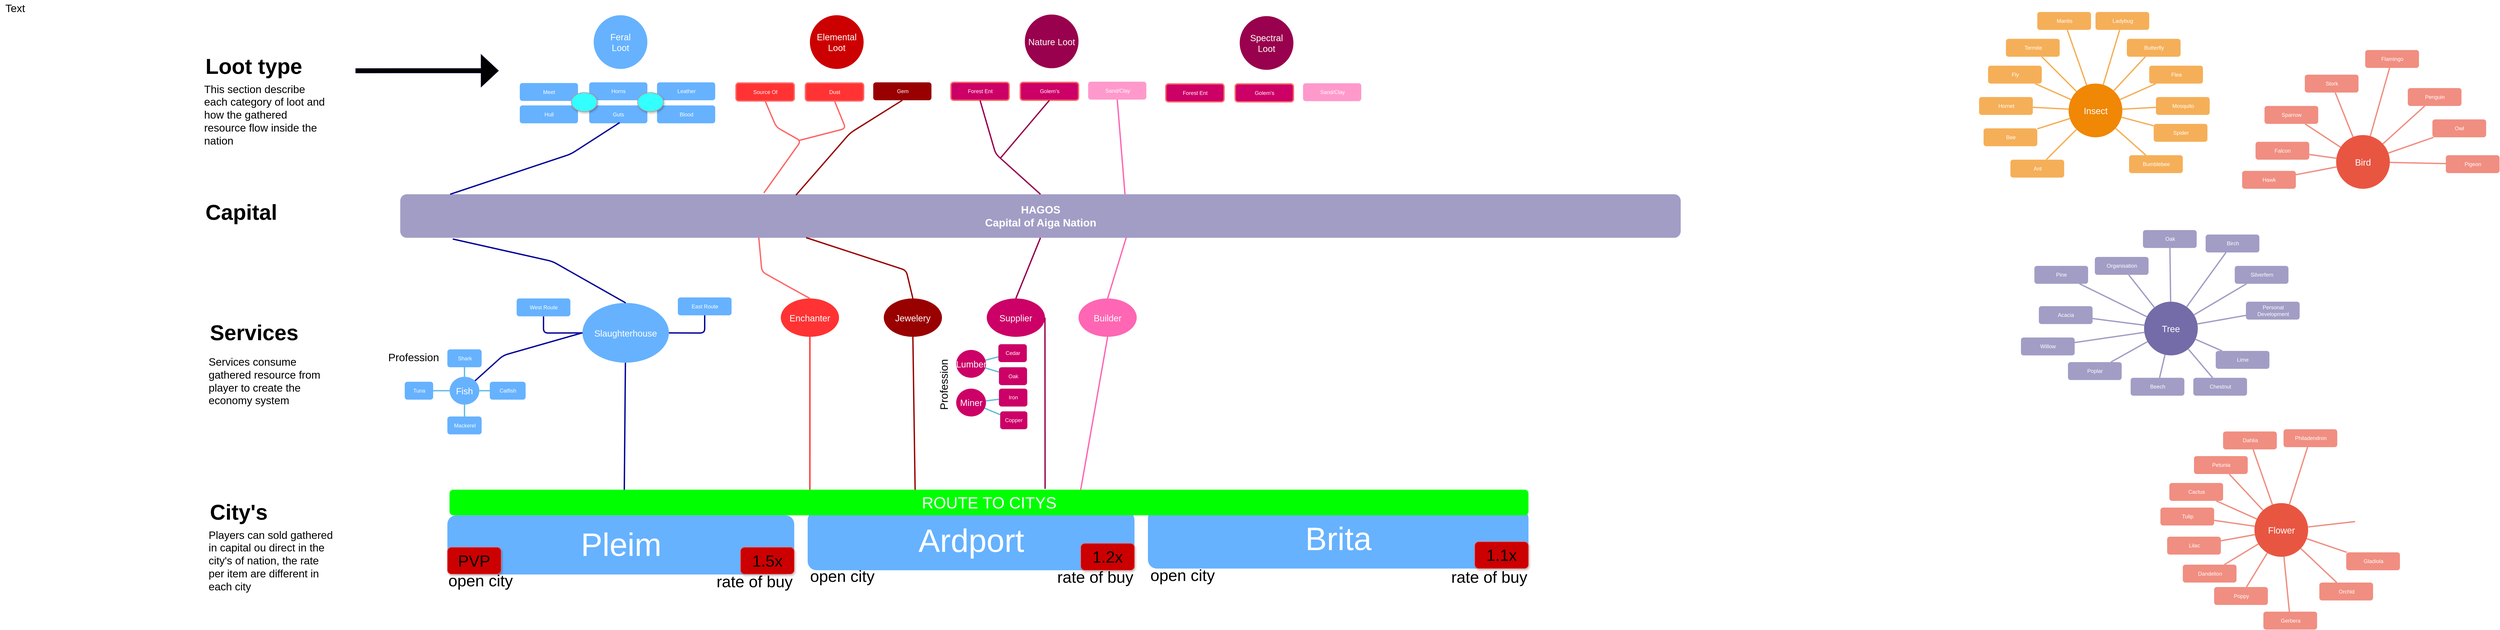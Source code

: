 <mxfile version="18.1.3" type="github">
  <diagram id="6a731a19-8d31-9384-78a2-239565b7b9f0" name="Page-1">
    <mxGraphModel dx="4102" dy="1116" grid="1" gridSize="10" guides="1" tooltips="1" connect="1" arrows="1" fold="1" page="1" pageScale="1" pageWidth="1169" pageHeight="827" background="none" math="0" shadow="0">
      <root>
        <mxCell id="0" />
        <mxCell id="1" parent="0" />
        <mxCell id="1350" value="Feral&lt;br&gt;Loot" style="ellipse;whiteSpace=wrap;html=1;shadow=0;fontFamily=Helvetica;fontSize=20;fontColor=#FFFFFF;align=center;strokeWidth=3;fillColor=#66B2FF;strokeColor=none;" parent="1" vertex="1">
          <mxGeometry x="202" y="70" width="120" height="120" as="geometry" />
        </mxCell>
        <mxCell id="1351" value="Insect" style="ellipse;whiteSpace=wrap;html=1;shadow=0;fontFamily=Helvetica;fontSize=20;fontColor=#FFFFFF;align=center;strokeWidth=3;fillColor=#F08705;strokeColor=none;gradientColor=none;" parent="1" vertex="1">
          <mxGeometry x="3496.5" y="222.75" width="120" height="120" as="geometry" />
        </mxCell>
        <mxCell id="1352" value="Bird" style="ellipse;whiteSpace=wrap;html=1;shadow=0;fontFamily=Helvetica;fontSize=20;fontColor=#FFFFFF;align=center;strokeWidth=3;fillColor=#E85642;strokeColor=none;" parent="1" vertex="1">
          <mxGeometry x="4094" y="337.75" width="120" height="120" as="geometry" />
        </mxCell>
        <mxCell id="1353" value="Fish" style="ellipse;whiteSpace=wrap;html=1;shadow=0;fontFamily=Helvetica;fontSize=20;fontColor=#FFFFFF;align=center;strokeWidth=3;fillColor=#66B2FF;strokeColor=none;" parent="1" vertex="1">
          <mxGeometry x="-119.75" y="877.75" width="66.5" height="62.25" as="geometry" />
        </mxCell>
        <mxCell id="1354" value="Slaughterhouse" style="ellipse;whiteSpace=wrap;html=1;shadow=0;fontFamily=Helvetica;fontSize=20;fontColor=#FFFFFF;align=center;strokeWidth=3;fillColor=#66B2FF;strokeColor=none;" parent="1" vertex="1">
          <mxGeometry x="177" y="712.75" width="193" height="133.5" as="geometry" />
        </mxCell>
        <mxCell id="1356" value="Flower" style="ellipse;whiteSpace=wrap;html=1;shadow=0;fontFamily=Helvetica;fontSize=20;fontColor=#FFFFFF;align=center;strokeWidth=3;fillColor=#E85642;strokeColor=none;" parent="1" vertex="1">
          <mxGeometry x="3911.5" y="1160" width="120" height="120" as="geometry" />
        </mxCell>
        <mxCell id="1357" value="Ant" style="rounded=1;fillColor=#f5af58;strokeColor=none;strokeWidth=3;shadow=0;html=1;fontColor=#FFFFFF;" parent="1" vertex="1">
          <mxGeometry x="3366.5" y="392.75" width="120" height="40" as="geometry" />
        </mxCell>
        <mxCell id="1358" value="Horns" style="rounded=1;fillColor=#66B2FF;strokeColor=none;strokeWidth=3;shadow=0;html=1;fontColor=#FFFFFF;" parent="1" vertex="1">
          <mxGeometry x="192" y="220" width="130" height="40" as="geometry" />
        </mxCell>
        <mxCell id="1367" value="Leather" style="rounded=1;fillColor=#66B2FF;strokeColor=none;strokeWidth=3;shadow=0;html=1;fontColor=#FFFFFF;" parent="1" vertex="1">
          <mxGeometry x="343.5" y="220" width="130" height="40" as="geometry" />
        </mxCell>
        <mxCell id="1374" value="Meet" style="rounded=1;fillColor=#66B2FF;strokeColor=none;strokeWidth=3;shadow=0;html=1;fontColor=#FFFFFF;" parent="1" vertex="1">
          <mxGeometry x="37" y="221.5" width="130" height="40" as="geometry" />
        </mxCell>
        <mxCell id="1375" value="Hull" style="rounded=1;fillColor=#66B2FF;strokeColor=none;strokeWidth=3;shadow=0;html=1;fontColor=#FFFFFF;" parent="1" vertex="1">
          <mxGeometry x="37" y="271.5" width="130" height="40" as="geometry" />
        </mxCell>
        <mxCell id="1376" value="Guts" style="rounded=1;fillColor=#66B2FF;strokeColor=none;strokeWidth=3;shadow=0;html=1;fontColor=#FFFFFF;" parent="1" vertex="1">
          <mxGeometry x="192" y="271.5" width="130" height="40" as="geometry" />
        </mxCell>
        <mxCell id="1388" value="Bee" style="rounded=1;fillColor=#f5af58;strokeColor=none;strokeWidth=3;shadow=0;html=1;fontColor=#FFFFFF;" parent="1" vertex="1">
          <mxGeometry x="3306.5" y="322.75" width="120" height="40" as="geometry" />
        </mxCell>
        <mxCell id="1389" value="Hornet" style="rounded=1;fillColor=#f5af58;strokeColor=none;strokeWidth=3;shadow=0;html=1;fontColor=#FFFFFF;" parent="1" vertex="1">
          <mxGeometry x="3296.5" y="252.75" width="120" height="40" as="geometry" />
        </mxCell>
        <mxCell id="1390" value="Fly" style="rounded=1;fillColor=#f5af58;strokeColor=none;strokeWidth=3;shadow=0;html=1;fontColor=#FFFFFF;" parent="1" vertex="1">
          <mxGeometry x="3316.5" y="182.75" width="120" height="40" as="geometry" />
        </mxCell>
        <mxCell id="1391" value="Termite" style="rounded=1;fillColor=#f5af58;strokeColor=none;strokeWidth=3;shadow=0;html=1;fontColor=#FFFFFF;" parent="1" vertex="1">
          <mxGeometry x="3356.5" y="122.75" width="120" height="40" as="geometry" />
        </mxCell>
        <mxCell id="1392" value="Mantis" style="rounded=1;fillColor=#f5af58;strokeColor=none;strokeWidth=3;shadow=0;html=1;fontColor=#FFFFFF;" parent="1" vertex="1">
          <mxGeometry x="3426.5" y="62.75" width="120" height="40" as="geometry" />
        </mxCell>
        <mxCell id="1393" value="Ladybug" style="rounded=1;fillColor=#f5af58;strokeColor=none;strokeWidth=3;shadow=0;html=1;fontColor=#FFFFFF;" parent="1" vertex="1">
          <mxGeometry x="3556.5" y="62.75" width="120" height="40" as="geometry" />
        </mxCell>
        <mxCell id="1394" value="Butterfly" style="rounded=1;fillColor=#f5af58;strokeColor=none;strokeWidth=3;shadow=0;html=1;fontColor=#FFFFFF;" parent="1" vertex="1">
          <mxGeometry x="3626.5" y="122.75" width="120" height="40" as="geometry" />
        </mxCell>
        <mxCell id="1395" value="Flea" style="rounded=1;fillColor=#f5af58;strokeColor=none;strokeWidth=3;shadow=0;html=1;fontColor=#FFFFFF;" parent="1" vertex="1">
          <mxGeometry x="3676.5" y="182.75" width="120" height="40" as="geometry" />
        </mxCell>
        <mxCell id="1396" value="Mosquito" style="rounded=1;fillColor=#f5af58;strokeColor=none;strokeWidth=3;shadow=0;html=1;fontColor=#FFFFFF;" parent="1" vertex="1">
          <mxGeometry x="3691.5" y="252.75" width="120" height="40" as="geometry" />
        </mxCell>
        <mxCell id="1397" value="Spider" style="rounded=1;fillColor=#f5af58;strokeColor=none;strokeWidth=3;shadow=0;html=1;fontColor=#FFFFFF;" parent="1" vertex="1">
          <mxGeometry x="3686.5" y="312.75" width="120" height="40" as="geometry" />
        </mxCell>
        <mxCell id="1398" value="Bumblebee" style="rounded=1;fillColor=#f5af58;strokeColor=none;strokeWidth=3;shadow=0;html=1;fontColor=#FFFFFF;" parent="1" vertex="1">
          <mxGeometry x="3631.5" y="382.75" width="120" height="40" as="geometry" />
        </mxCell>
        <mxCell id="1399" value="" style="edgeStyle=none;endArrow=none;strokeWidth=3;strokeColor=#F5AF58;html=1;" parent="1" source="1351" target="1357" edge="1">
          <mxGeometry x="2396.5" y="2.75" width="100" height="100" as="geometry">
            <mxPoint x="2396.5" y="102.75" as="sourcePoint" />
            <mxPoint x="2496.5" y="2.75" as="targetPoint" />
          </mxGeometry>
        </mxCell>
        <mxCell id="1400" value="" style="edgeStyle=none;endArrow=none;strokeWidth=3;strokeColor=#F5AF58;html=1;" parent="1" source="1351" target="1388" edge="1">
          <mxGeometry x="2396.5" y="2.75" width="100" height="100" as="geometry">
            <mxPoint x="2396.5" y="102.75" as="sourcePoint" />
            <mxPoint x="2496.5" y="2.75" as="targetPoint" />
          </mxGeometry>
        </mxCell>
        <mxCell id="1401" value="" style="edgeStyle=none;endArrow=none;strokeWidth=3;strokeColor=#F5AF58;html=1;" parent="1" source="1351" target="1389" edge="1">
          <mxGeometry x="2396.5" y="2.75" width="100" height="100" as="geometry">
            <mxPoint x="2396.5" y="102.75" as="sourcePoint" />
            <mxPoint x="2496.5" y="2.75" as="targetPoint" />
          </mxGeometry>
        </mxCell>
        <mxCell id="1402" value="" style="edgeStyle=none;endArrow=none;strokeWidth=3;strokeColor=#F5AF58;html=1;" parent="1" source="1351" target="1390" edge="1">
          <mxGeometry x="2396.5" y="2.75" width="100" height="100" as="geometry">
            <mxPoint x="2396.5" y="102.75" as="sourcePoint" />
            <mxPoint x="2496.5" y="2.75" as="targetPoint" />
          </mxGeometry>
        </mxCell>
        <mxCell id="1403" value="" style="edgeStyle=none;endArrow=none;strokeWidth=3;strokeColor=#F5AF58;html=1;" parent="1" source="1351" target="1391" edge="1">
          <mxGeometry x="2396.5" y="2.75" width="100" height="100" as="geometry">
            <mxPoint x="2396.5" y="102.75" as="sourcePoint" />
            <mxPoint x="2496.5" y="2.75" as="targetPoint" />
          </mxGeometry>
        </mxCell>
        <mxCell id="1404" value="" style="edgeStyle=none;endArrow=none;strokeWidth=3;strokeColor=#F5AF58;html=1;" parent="1" source="1351" target="1392" edge="1">
          <mxGeometry x="2396.5" y="2.75" width="100" height="100" as="geometry">
            <mxPoint x="2396.5" y="102.75" as="sourcePoint" />
            <mxPoint x="2496.5" y="2.75" as="targetPoint" />
          </mxGeometry>
        </mxCell>
        <mxCell id="1405" value="" style="edgeStyle=none;endArrow=none;strokeWidth=3;strokeColor=#F5AF58;html=1;" parent="1" source="1351" target="1393" edge="1">
          <mxGeometry x="2396.5" y="2.75" width="100" height="100" as="geometry">
            <mxPoint x="2396.5" y="102.75" as="sourcePoint" />
            <mxPoint x="2496.5" y="2.75" as="targetPoint" />
          </mxGeometry>
        </mxCell>
        <mxCell id="1406" value="" style="edgeStyle=none;endArrow=none;strokeWidth=3;strokeColor=#F5AF58;html=1;" parent="1" source="1351" target="1394" edge="1">
          <mxGeometry x="2396.5" y="2.75" width="100" height="100" as="geometry">
            <mxPoint x="2396.5" y="102.75" as="sourcePoint" />
            <mxPoint x="2496.5" y="2.75" as="targetPoint" />
          </mxGeometry>
        </mxCell>
        <mxCell id="1407" value="" style="edgeStyle=none;endArrow=none;strokeWidth=3;strokeColor=#F5AF58;html=1;" parent="1" source="1351" target="1395" edge="1">
          <mxGeometry x="2396.5" y="2.75" width="100" height="100" as="geometry">
            <mxPoint x="2396.5" y="102.75" as="sourcePoint" />
            <mxPoint x="2496.5" y="2.75" as="targetPoint" />
          </mxGeometry>
        </mxCell>
        <mxCell id="1408" value="" style="edgeStyle=none;endArrow=none;strokeWidth=3;strokeColor=#F5AF58;html=1;" parent="1" source="1351" target="1396" edge="1">
          <mxGeometry x="2396.5" y="2.75" width="100" height="100" as="geometry">
            <mxPoint x="2396.5" y="102.75" as="sourcePoint" />
            <mxPoint x="2496.5" y="2.75" as="targetPoint" />
          </mxGeometry>
        </mxCell>
        <mxCell id="1409" value="" style="edgeStyle=none;endArrow=none;strokeWidth=3;strokeColor=#F5AF58;html=1;" parent="1" source="1351" target="1397" edge="1">
          <mxGeometry x="2396.5" y="2.75" width="100" height="100" as="geometry">
            <mxPoint x="2396.5" y="102.75" as="sourcePoint" />
            <mxPoint x="2496.5" y="2.75" as="targetPoint" />
          </mxGeometry>
        </mxCell>
        <mxCell id="1410" value="" style="edgeStyle=none;endArrow=none;strokeWidth=3;strokeColor=#F5AF58;html=1;" parent="1" source="1351" target="1398" edge="1">
          <mxGeometry x="2396.5" y="2.75" width="100" height="100" as="geometry">
            <mxPoint x="2396.5" y="102.75" as="sourcePoint" />
            <mxPoint x="2496.5" y="2.75" as="targetPoint" />
          </mxGeometry>
        </mxCell>
        <mxCell id="1412" value="Pigeon" style="rounded=1;fillColor=#f08e81;strokeColor=none;strokeWidth=3;shadow=0;html=1;fontColor=#FFFFFF;" parent="1" vertex="1">
          <mxGeometry x="4339" y="382.75" width="120" height="40" as="geometry" />
        </mxCell>
        <mxCell id="1413" value="Hawk" style="rounded=1;fillColor=#f08e81;strokeColor=none;strokeWidth=3;shadow=0;html=1;fontColor=#FFFFFF;" parent="1" vertex="1">
          <mxGeometry x="3884" y="417.75" width="120" height="40" as="geometry" />
        </mxCell>
        <mxCell id="1414" value="Falcon" style="rounded=1;fillColor=#f08e81;strokeColor=none;strokeWidth=3;shadow=0;html=1;fontColor=#FFFFFF;" parent="1" vertex="1">
          <mxGeometry x="3914" y="352.75" width="120" height="40" as="geometry" />
        </mxCell>
        <mxCell id="1415" value="Sparrow" style="rounded=1;fillColor=#f08e81;strokeColor=none;strokeWidth=3;shadow=0;html=1;fontColor=#FFFFFF;" parent="1" vertex="1">
          <mxGeometry x="3934" y="272.75" width="120" height="40" as="geometry" />
        </mxCell>
        <mxCell id="1416" value="Stork" style="rounded=1;fillColor=#f08e81;strokeColor=none;strokeWidth=3;shadow=0;html=1;fontColor=#FFFFFF;" parent="1" vertex="1">
          <mxGeometry x="4024" y="202.75" width="120" height="40" as="geometry" />
        </mxCell>
        <mxCell id="1417" value="Flamingo" style="rounded=1;fillColor=#f08e81;strokeColor=none;strokeWidth=3;shadow=0;html=1;fontColor=#FFFFFF;" parent="1" vertex="1">
          <mxGeometry x="4159" y="147.75" width="120" height="40" as="geometry" />
        </mxCell>
        <mxCell id="1418" value="Penguin" style="rounded=1;fillColor=#f08e81;strokeColor=none;strokeWidth=3;shadow=0;html=1;fontColor=#FFFFFF;" parent="1" vertex="1">
          <mxGeometry x="4254" y="232.75" width="120" height="40" as="geometry" />
        </mxCell>
        <mxCell id="1419" value="Owl" style="rounded=1;fillColor=#f08e81;strokeColor=none;strokeWidth=3;shadow=0;html=1;fontColor=#FFFFFF;" parent="1" vertex="1">
          <mxGeometry x="4309" y="302.75" width="120" height="40" as="geometry" />
        </mxCell>
        <mxCell id="1424" value="" style="edgeStyle=none;endArrow=none;strokeWidth=3;strokeColor=#F08E81;html=1;" parent="1" source="1352" target="1413" edge="1">
          <mxGeometry x="2424" y="87.75" width="100" height="100" as="geometry">
            <mxPoint x="2424" y="187.75" as="sourcePoint" />
            <mxPoint x="2524" y="87.75" as="targetPoint" />
          </mxGeometry>
        </mxCell>
        <mxCell id="1425" value="" style="edgeStyle=none;endArrow=none;strokeWidth=3;strokeColor=#F08E81;html=1;" parent="1" source="1352" target="1414" edge="1">
          <mxGeometry x="2424" y="87.75" width="100" height="100" as="geometry">
            <mxPoint x="2424" y="187.75" as="sourcePoint" />
            <mxPoint x="2524" y="87.75" as="targetPoint" />
          </mxGeometry>
        </mxCell>
        <mxCell id="1426" value="" style="edgeStyle=none;endArrow=none;strokeWidth=3;strokeColor=#F08E81;html=1;" parent="1" source="1352" target="1415" edge="1">
          <mxGeometry x="2424" y="87.75" width="100" height="100" as="geometry">
            <mxPoint x="2424" y="187.75" as="sourcePoint" />
            <mxPoint x="2524" y="87.75" as="targetPoint" />
          </mxGeometry>
        </mxCell>
        <mxCell id="1427" value="" style="edgeStyle=none;endArrow=none;strokeWidth=3;strokeColor=#F08E81;html=1;" parent="1" source="1352" target="1416" edge="1">
          <mxGeometry x="2424" y="87.75" width="100" height="100" as="geometry">
            <mxPoint x="2424" y="187.75" as="sourcePoint" />
            <mxPoint x="2524" y="87.75" as="targetPoint" />
          </mxGeometry>
        </mxCell>
        <mxCell id="1428" value="" style="edgeStyle=none;endArrow=none;strokeWidth=3;strokeColor=#F08E81;html=1;" parent="1" source="1352" target="1417" edge="1">
          <mxGeometry x="2424" y="87.75" width="100" height="100" as="geometry">
            <mxPoint x="2424" y="187.75" as="sourcePoint" />
            <mxPoint x="2524" y="87.75" as="targetPoint" />
          </mxGeometry>
        </mxCell>
        <mxCell id="1429" value="" style="edgeStyle=none;endArrow=none;strokeWidth=3;strokeColor=#F08E81;html=1;" parent="1" source="1352" target="1418" edge="1">
          <mxGeometry x="2424" y="87.75" width="100" height="100" as="geometry">
            <mxPoint x="2424" y="187.75" as="sourcePoint" />
            <mxPoint x="2524" y="87.75" as="targetPoint" />
          </mxGeometry>
        </mxCell>
        <mxCell id="1430" value="" style="edgeStyle=none;endArrow=none;strokeWidth=3;strokeColor=#F08E81;html=1;" parent="1" source="1352" target="1419" edge="1">
          <mxGeometry x="2424" y="87.75" width="100" height="100" as="geometry">
            <mxPoint x="2424" y="187.75" as="sourcePoint" />
            <mxPoint x="2524" y="87.75" as="targetPoint" />
          </mxGeometry>
        </mxCell>
        <mxCell id="1431" value="" style="edgeStyle=none;endArrow=none;strokeWidth=3;strokeColor=#F08E81;html=1;" parent="1" source="1352" target="1412" edge="1">
          <mxGeometry x="2424" y="87.75" width="100" height="100" as="geometry">
            <mxPoint x="2424" y="187.75" as="sourcePoint" />
            <mxPoint x="2524" y="87.75" as="targetPoint" />
          </mxGeometry>
        </mxCell>
        <mxCell id="1436" value="Mackerel" style="rounded=1;fillColor=#66B2FF;strokeColor=none;strokeWidth=3;shadow=0;html=1;fontColor=#FFFFFF;" parent="1" vertex="1">
          <mxGeometry x="-124.75" y="966.5" width="76.5" height="40" as="geometry" />
        </mxCell>
        <mxCell id="1437" value="Tuna" style="rounded=1;fillColor=#66B2FF;strokeColor=none;strokeWidth=3;shadow=0;html=1;fontColor=#FFFFFF;" parent="1" vertex="1">
          <mxGeometry x="-220" y="888.87" width="63.5" height="40" as="geometry" />
        </mxCell>
        <mxCell id="1438" value="Shark" style="rounded=1;fillColor=#66B2FF;strokeColor=none;strokeWidth=3;shadow=0;html=1;fontColor=#FFFFFF;" parent="1" vertex="1">
          <mxGeometry x="-124.75" y="816.5" width="76.5" height="40" as="geometry" />
        </mxCell>
        <mxCell id="1445" value="Catfish" style="rounded=1;fillColor=#66B2FF;strokeColor=none;strokeWidth=3;shadow=0;html=1;fontColor=#FFFFFF;" parent="1" vertex="1">
          <mxGeometry x="-30" y="888.87" width="80" height="40" as="geometry" />
        </mxCell>
        <mxCell id="1448" value="" style="edgeStyle=none;endArrow=none;strokeWidth=3;strokeColor=#64BBE2;html=1;fillColor=#66B2FF;" parent="1" source="1353" target="1437" edge="1">
          <mxGeometry x="-720.5" y="71.5" width="100" height="100" as="geometry">
            <mxPoint x="-720.5" y="171.5" as="sourcePoint" />
            <mxPoint x="-620.5" y="71.5" as="targetPoint" />
          </mxGeometry>
        </mxCell>
        <mxCell id="1449" value="" style="edgeStyle=none;endArrow=none;strokeWidth=3;strokeColor=#64BBE2;html=1;fillColor=#66B2FF;" parent="1" source="1353" target="1438" edge="1">
          <mxGeometry x="-720.5" y="71.5" width="100" height="100" as="geometry">
            <mxPoint x="-720.5" y="171.5" as="sourcePoint" />
            <mxPoint x="-620.5" y="71.5" as="targetPoint" />
          </mxGeometry>
        </mxCell>
        <mxCell id="1456" value="" style="edgeStyle=none;endArrow=none;strokeWidth=3;strokeColor=#64BBE2;html=1;fillColor=#66B2FF;" parent="1" source="1353" target="1445" edge="1">
          <mxGeometry x="-720.5" y="71.5" width="100" height="100" as="geometry">
            <mxPoint x="-720.5" y="171.5" as="sourcePoint" />
            <mxPoint x="-620.5" y="71.5" as="targetPoint" />
          </mxGeometry>
        </mxCell>
        <mxCell id="1457" value="&lt;font style=&quot;font-size: 24px;&quot;&gt;&lt;b&gt;HAGOS&lt;br&gt;Capital of Aiga Nation&lt;/b&gt;&lt;/font&gt;" style="rounded=1;fillColor=#a29dc5;strokeColor=none;strokeWidth=3;shadow=0;html=1;fontColor=#FFFFFF;" parent="1" vertex="1">
          <mxGeometry x="-230" y="470" width="2860" height="97.25" as="geometry" />
        </mxCell>
        <mxCell id="1458" value="West Route" style="rounded=1;fillColor=#66B2FF;strokeColor=none;strokeWidth=3;shadow=0;html=1;fontColor=#FFFFFF;" parent="1" vertex="1">
          <mxGeometry x="30" y="702.75" width="120" height="40" as="geometry" />
        </mxCell>
        <mxCell id="1462" value="East Route" style="rounded=1;fillColor=#66B2FF;strokeColor=none;strokeWidth=3;shadow=0;html=1;fontColor=#FFFFFF;" parent="1" vertex="1">
          <mxGeometry x="390" y="700.5" width="120" height="40" as="geometry" />
        </mxCell>
        <mxCell id="1465" value="" style="edgeStyle=none;endArrow=none;strokeWidth=3;strokeColor=#000099;html=1;fillColor=#66B2FF;" parent="1" source="1354" target="1458" edge="1">
          <mxGeometry x="251" y="-103.5" width="100" height="100" as="geometry">
            <mxPoint x="251" y="-3.5" as="sourcePoint" />
            <mxPoint x="351" y="-103.5" as="targetPoint" />
            <Array as="points">
              <mxPoint x="90" y="780" />
            </Array>
          </mxGeometry>
        </mxCell>
        <mxCell id="1466" value="" style="edgeStyle=none;endArrow=none;strokeWidth=3;strokeColor=#000099;html=1;fillColor=#66B2FF;" parent="1" source="1354" target="1462" edge="1">
          <mxGeometry x="251" y="-103.5" width="100" height="100" as="geometry">
            <mxPoint x="251" y="-3.5" as="sourcePoint" />
            <mxPoint x="351" y="-103.5" as="targetPoint" />
            <Array as="points">
              <mxPoint x="450" y="780" />
            </Array>
          </mxGeometry>
        </mxCell>
        <mxCell id="1490" value="Philadendron" style="rounded=1;fillColor=#f08e81;strokeColor=none;strokeWidth=3;shadow=0;html=1;fontColor=#FFFFFF;" parent="1" vertex="1">
          <mxGeometry x="3976.5" y="995" width="120" height="40" as="geometry" />
        </mxCell>
        <mxCell id="1491" value="Dahlia" style="rounded=1;fillColor=#f08e81;strokeColor=none;strokeWidth=3;shadow=0;html=1;fontColor=#FFFFFF;" parent="1" vertex="1">
          <mxGeometry x="3841.5" y="1000" width="120" height="40" as="geometry" />
        </mxCell>
        <mxCell id="1492" value="Petunia" style="rounded=1;fillColor=#f08e81;strokeColor=none;strokeWidth=3;shadow=0;html=1;fontColor=#FFFFFF;" parent="1" vertex="1">
          <mxGeometry x="3776.5" y="1055" width="120" height="40" as="geometry" />
        </mxCell>
        <mxCell id="1493" value="Cactus" style="rounded=1;fillColor=#f08e81;strokeColor=none;strokeWidth=3;shadow=0;html=1;fontColor=#FFFFFF;" parent="1" vertex="1">
          <mxGeometry x="3721.5" y="1115" width="120" height="40" as="geometry" />
        </mxCell>
        <mxCell id="1494" value="Tulip" style="rounded=1;fillColor=#f08e81;strokeColor=none;strokeWidth=3;shadow=0;html=1;fontColor=#FFFFFF;" parent="1" vertex="1">
          <mxGeometry x="3701.5" y="1170" width="120" height="40" as="geometry" />
        </mxCell>
        <mxCell id="1495" value="Lilac" style="rounded=1;fillColor=#f08e81;strokeColor=none;strokeWidth=3;shadow=0;html=1;fontColor=#FFFFFF;" parent="1" vertex="1">
          <mxGeometry x="3716.5" y="1235" width="120" height="40" as="geometry" />
        </mxCell>
        <mxCell id="1496" value="Dandelion" style="rounded=1;fillColor=#f08e81;strokeColor=none;strokeWidth=3;shadow=0;html=1;fontColor=#FFFFFF;" parent="1" vertex="1">
          <mxGeometry x="3751.5" y="1297.5" width="120" height="40" as="geometry" />
        </mxCell>
        <mxCell id="1497" value="Poppy" style="rounded=1;fillColor=#f08e81;strokeColor=none;strokeWidth=3;shadow=0;html=1;fontColor=#FFFFFF;" parent="1" vertex="1">
          <mxGeometry x="3821.5" y="1347.5" width="120" height="40" as="geometry" />
        </mxCell>
        <mxCell id="1498" value="Gerbera" style="rounded=1;fillColor=#f08e81;strokeColor=none;strokeWidth=3;shadow=0;html=1;fontColor=#FFFFFF;" parent="1" vertex="1">
          <mxGeometry x="3931.5" y="1402.5" width="120" height="40" as="geometry" />
        </mxCell>
        <mxCell id="1499" value="Orchid" style="rounded=1;fillColor=#f08e81;strokeColor=none;strokeWidth=3;shadow=0;html=1;fontColor=#FFFFFF;" parent="1" vertex="1">
          <mxGeometry x="4056.5" y="1337.5" width="120" height="40" as="geometry" />
        </mxCell>
        <mxCell id="1500" value="Gladiola" style="rounded=1;fillColor=#f08e81;strokeColor=none;strokeWidth=3;shadow=0;html=1;fontColor=#FFFFFF;" parent="1" vertex="1">
          <mxGeometry x="4116.5" y="1270" width="120" height="40" as="geometry" />
        </mxCell>
        <mxCell id="1502" value="" style="edgeStyle=none;endArrow=none;strokeWidth=3;strokeColor=#F08E81;html=1;" parent="1" source="1356" edge="1">
          <mxGeometry x="3541.5" y="40" width="100" height="100" as="geometry">
            <mxPoint x="3541.5" y="140" as="sourcePoint" />
            <mxPoint x="4136.5" y="1201.3" as="targetPoint" />
          </mxGeometry>
        </mxCell>
        <mxCell id="1503" value="" style="edgeStyle=none;endArrow=none;strokeWidth=3;strokeColor=#F08E81;html=1;" parent="1" source="1356" target="1490" edge="1">
          <mxGeometry x="3541.5" y="40" width="100" height="100" as="geometry">
            <mxPoint x="3541.5" y="140" as="sourcePoint" />
            <mxPoint x="3641.5" y="40" as="targetPoint" />
          </mxGeometry>
        </mxCell>
        <mxCell id="1504" value="" style="edgeStyle=none;endArrow=none;strokeWidth=3;strokeColor=#F08E81;html=1;" parent="1" source="1356" target="1491" edge="1">
          <mxGeometry x="3541.5" y="40" width="100" height="100" as="geometry">
            <mxPoint x="3541.5" y="140" as="sourcePoint" />
            <mxPoint x="3641.5" y="40" as="targetPoint" />
          </mxGeometry>
        </mxCell>
        <mxCell id="1505" value="" style="edgeStyle=none;endArrow=none;strokeWidth=3;strokeColor=#F08E81;html=1;" parent="1" source="1356" target="1492" edge="1">
          <mxGeometry x="3541.5" y="40" width="100" height="100" as="geometry">
            <mxPoint x="3541.5" y="140" as="sourcePoint" />
            <mxPoint x="3641.5" y="40" as="targetPoint" />
          </mxGeometry>
        </mxCell>
        <mxCell id="1506" value="" style="edgeStyle=none;endArrow=none;strokeWidth=3;strokeColor=#F08E81;html=1;" parent="1" source="1356" target="1493" edge="1">
          <mxGeometry x="3541.5" y="40" width="100" height="100" as="geometry">
            <mxPoint x="3541.5" y="140" as="sourcePoint" />
            <mxPoint x="3641.5" y="40" as="targetPoint" />
          </mxGeometry>
        </mxCell>
        <mxCell id="1507" value="" style="edgeStyle=none;endArrow=none;strokeWidth=3;strokeColor=#F08E81;html=1;" parent="1" source="1356" target="1494" edge="1">
          <mxGeometry x="3541.5" y="40" width="100" height="100" as="geometry">
            <mxPoint x="3541.5" y="140" as="sourcePoint" />
            <mxPoint x="3641.5" y="40" as="targetPoint" />
          </mxGeometry>
        </mxCell>
        <mxCell id="1508" value="" style="edgeStyle=none;endArrow=none;strokeWidth=3;strokeColor=#F08E81;html=1;" parent="1" source="1356" target="1495" edge="1">
          <mxGeometry x="3541.5" y="40" width="100" height="100" as="geometry">
            <mxPoint x="3541.5" y="140" as="sourcePoint" />
            <mxPoint x="3641.5" y="40" as="targetPoint" />
          </mxGeometry>
        </mxCell>
        <mxCell id="1509" value="" style="edgeStyle=none;endArrow=none;strokeWidth=3;strokeColor=#F08E81;html=1;" parent="1" source="1356" target="1496" edge="1">
          <mxGeometry x="3541.5" y="40" width="100" height="100" as="geometry">
            <mxPoint x="3541.5" y="140" as="sourcePoint" />
            <mxPoint x="3641.5" y="40" as="targetPoint" />
          </mxGeometry>
        </mxCell>
        <mxCell id="1510" value="" style="edgeStyle=none;endArrow=none;strokeWidth=3;strokeColor=#F08E81;html=1;" parent="1" source="1356" target="1497" edge="1">
          <mxGeometry x="3541.5" y="40" width="100" height="100" as="geometry">
            <mxPoint x="3541.5" y="140" as="sourcePoint" />
            <mxPoint x="3641.5" y="40" as="targetPoint" />
          </mxGeometry>
        </mxCell>
        <mxCell id="1511" value="" style="edgeStyle=none;endArrow=none;strokeWidth=3;strokeColor=#F08E81;html=1;" parent="1" source="1356" target="1498" edge="1">
          <mxGeometry x="3541.5" y="40" width="100" height="100" as="geometry">
            <mxPoint x="3541.5" y="140" as="sourcePoint" />
            <mxPoint x="3641.5" y="40" as="targetPoint" />
          </mxGeometry>
        </mxCell>
        <mxCell id="1512" value="" style="edgeStyle=none;endArrow=none;strokeWidth=3;strokeColor=#F08E81;html=1;" parent="1" source="1356" target="1499" edge="1">
          <mxGeometry x="3541.5" y="40" width="100" height="100" as="geometry">
            <mxPoint x="3541.5" y="140" as="sourcePoint" />
            <mxPoint x="3641.5" y="40" as="targetPoint" />
          </mxGeometry>
        </mxCell>
        <mxCell id="1513" value="" style="edgeStyle=none;endArrow=none;strokeWidth=3;strokeColor=#F08E81;html=1;" parent="1" source="1356" target="1500" edge="1">
          <mxGeometry x="3541.5" y="40" width="100" height="100" as="geometry">
            <mxPoint x="3541.5" y="140" as="sourcePoint" />
            <mxPoint x="3641.5" y="40" as="targetPoint" />
          </mxGeometry>
        </mxCell>
        <mxCell id="1514" style="edgeStyle=orthogonalEdgeStyle;rounded=0;html=1;exitX=0.75;exitY=0;entryX=0.75;entryY=0;startArrow=none;startFill=0;endArrow=block;endFill=1;jettySize=auto;orthogonalLoop=1;strokeColor=#12aab5;strokeWidth=6;fontSize=20;fontColor=#2F5B7C;" parent="1" source="1414" target="1414" edge="1">
          <mxGeometry relative="1" as="geometry" />
        </mxCell>
        <mxCell id="1516" value="Tree" style="ellipse;whiteSpace=wrap;html=1;shadow=0;fontFamily=Helvetica;fontSize=20;fontColor=#FFFFFF;align=center;strokeWidth=3;fillColor=#736ca8;strokeColor=none;" parent="1" vertex="1">
          <mxGeometry x="3665" y="710" width="120" height="120" as="geometry" />
        </mxCell>
        <mxCell id="1517" value="Organisation" style="rounded=1;fillColor=#a29dc5;strokeColor=none;strokeWidth=3;shadow=0;html=1;fontColor=#FFFFFF;" parent="1" vertex="1">
          <mxGeometry x="3555" y="610" width="120" height="40" as="geometry" />
        </mxCell>
        <mxCell id="1518" value="Oak" style="rounded=1;fillColor=#a29dc5;strokeColor=none;strokeWidth=3;shadow=0;html=1;fontColor=#FFFFFF;" parent="1" vertex="1">
          <mxGeometry x="3662.5" y="550" width="120" height="40" as="geometry" />
        </mxCell>
        <mxCell id="1519" value="Birch" style="rounded=1;fillColor=#a29dc5;strokeColor=none;strokeWidth=3;shadow=0;html=1;fontColor=#FFFFFF;" parent="1" vertex="1">
          <mxGeometry x="3802.5" y="560" width="120" height="40" as="geometry" />
        </mxCell>
        <mxCell id="1520" value="Silverfern" style="rounded=1;fillColor=#a29dc5;strokeColor=none;strokeWidth=3;shadow=0;html=1;fontColor=#FFFFFF;" parent="1" vertex="1">
          <mxGeometry x="3867.5" y="630" width="120" height="40" as="geometry" />
        </mxCell>
        <mxCell id="1521" value="Personal &#xa;Development" style="rounded=1;fillColor=#a29dc5;strokeColor=none;strokeWidth=3;shadow=0;html=1;fontColor=#FFFFFF;" parent="1" vertex="1">
          <mxGeometry x="3892.5" y="710" width="120" height="40" as="geometry" />
        </mxCell>
        <mxCell id="1522" value="Pine" style="rounded=1;fillColor=#a29dc5;strokeColor=none;strokeWidth=3;shadow=0;html=1;fontColor=#FFFFFF;" parent="1" vertex="1">
          <mxGeometry x="3420" y="630" width="120" height="40" as="geometry" />
        </mxCell>
        <mxCell id="1523" value="Lime" style="rounded=1;fillColor=#a29dc5;strokeColor=none;strokeWidth=3;shadow=0;html=1;fontColor=#FFFFFF;" parent="1" vertex="1">
          <mxGeometry x="3825" y="820" width="120" height="40" as="geometry" />
        </mxCell>
        <mxCell id="1524" value="Chestnut" style="rounded=1;fillColor=#a29dc5;strokeColor=none;strokeWidth=3;shadow=0;html=1;fontColor=#FFFFFF;" parent="1" vertex="1">
          <mxGeometry x="3775" y="880" width="120" height="40" as="geometry" />
        </mxCell>
        <mxCell id="1525" value="Beech" style="rounded=1;fillColor=#a29dc5;strokeColor=none;strokeWidth=3;shadow=0;html=1;fontColor=#FFFFFF;" parent="1" vertex="1">
          <mxGeometry x="3635" y="880" width="120" height="40" as="geometry" />
        </mxCell>
        <mxCell id="1526" value="Poplar" style="rounded=1;fillColor=#a29dc5;strokeColor=none;strokeWidth=3;shadow=0;html=1;fontColor=#FFFFFF;" parent="1" vertex="1">
          <mxGeometry x="3495" y="845" width="120" height="40" as="geometry" />
        </mxCell>
        <mxCell id="1527" value="Willow" style="rounded=1;fillColor=#a29dc5;strokeColor=none;strokeWidth=3;shadow=0;html=1;fontColor=#FFFFFF;" parent="1" vertex="1">
          <mxGeometry x="3390" y="790" width="120" height="40" as="geometry" />
        </mxCell>
        <mxCell id="1528" value="" style="edgeStyle=none;endArrow=none;strokeWidth=3;strokeColor=#A29DC5;html=1;" parent="1" source="1516" target="1517" edge="1">
          <mxGeometry x="1855" y="-315" width="100" height="100" as="geometry">
            <mxPoint x="1855" y="-215" as="sourcePoint" />
            <mxPoint x="1955" y="-315" as="targetPoint" />
          </mxGeometry>
        </mxCell>
        <mxCell id="1529" value="Acacia" style="rounded=1;fillColor=#a29dc5;strokeColor=none;strokeWidth=3;shadow=0;html=1;fontColor=#FFFFFF;" parent="1" vertex="1">
          <mxGeometry x="3430" y="720" width="120" height="40" as="geometry" />
        </mxCell>
        <mxCell id="1530" value="" style="edgeStyle=none;endArrow=none;strokeWidth=3;strokeColor=#A29DC5;html=1;" parent="1" source="1516" target="1518" edge="1">
          <mxGeometry x="1855" y="-315" width="100" height="100" as="geometry">
            <mxPoint x="1855" y="-215" as="sourcePoint" />
            <mxPoint x="1955" y="-315" as="targetPoint" />
          </mxGeometry>
        </mxCell>
        <mxCell id="1531" value="" style="edgeStyle=none;endArrow=none;strokeWidth=3;strokeColor=#A29DC5;html=1;" parent="1" source="1516" target="1519" edge="1">
          <mxGeometry x="1855" y="-315" width="100" height="100" as="geometry">
            <mxPoint x="1855" y="-215" as="sourcePoint" />
            <mxPoint x="1955" y="-315" as="targetPoint" />
          </mxGeometry>
        </mxCell>
        <mxCell id="1532" value="" style="edgeStyle=none;endArrow=none;strokeWidth=3;strokeColor=#A29DC5;html=1;" parent="1" source="1516" target="1520" edge="1">
          <mxGeometry x="1855" y="-315" width="100" height="100" as="geometry">
            <mxPoint x="1855" y="-215" as="sourcePoint" />
            <mxPoint x="1955" y="-315" as="targetPoint" />
          </mxGeometry>
        </mxCell>
        <mxCell id="1533" value="" style="edgeStyle=none;endArrow=none;strokeWidth=3;strokeColor=#A29DC5;html=1;" parent="1" source="1516" target="1521" edge="1">
          <mxGeometry x="1855" y="-315" width="100" height="100" as="geometry">
            <mxPoint x="1855" y="-215" as="sourcePoint" />
            <mxPoint x="1955" y="-315" as="targetPoint" />
          </mxGeometry>
        </mxCell>
        <mxCell id="1534" value="" style="edgeStyle=none;endArrow=none;strokeWidth=3;strokeColor=#A29DC5;html=1;" parent="1" source="1516" target="1522" edge="1">
          <mxGeometry x="1855" y="-315" width="100" height="100" as="geometry">
            <mxPoint x="1855" y="-215" as="sourcePoint" />
            <mxPoint x="1955" y="-315" as="targetPoint" />
          </mxGeometry>
        </mxCell>
        <mxCell id="1535" value="" style="edgeStyle=none;endArrow=none;strokeWidth=3;strokeColor=#A29DC5;html=1;" parent="1" source="1516" target="1523" edge="1">
          <mxGeometry x="1855" y="-315" width="100" height="100" as="geometry">
            <mxPoint x="1855" y="-215" as="sourcePoint" />
            <mxPoint x="1955" y="-315" as="targetPoint" />
          </mxGeometry>
        </mxCell>
        <mxCell id="1536" value="" style="edgeStyle=none;endArrow=none;strokeWidth=3;strokeColor=#A29DC5;html=1;" parent="1" source="1516" target="1524" edge="1">
          <mxGeometry x="1855" y="-315" width="100" height="100" as="geometry">
            <mxPoint x="1855" y="-215" as="sourcePoint" />
            <mxPoint x="1955" y="-315" as="targetPoint" />
          </mxGeometry>
        </mxCell>
        <mxCell id="1537" value="" style="edgeStyle=none;endArrow=none;strokeWidth=3;strokeColor=#A29DC5;html=1;" parent="1" source="1516" target="1525" edge="1">
          <mxGeometry x="1855" y="-315" width="100" height="100" as="geometry">
            <mxPoint x="1855" y="-215" as="sourcePoint" />
            <mxPoint x="1955" y="-315" as="targetPoint" />
          </mxGeometry>
        </mxCell>
        <mxCell id="1538" value="" style="edgeStyle=none;endArrow=none;strokeWidth=3;strokeColor=#A29DC5;html=1;" parent="1" source="1516" target="1526" edge="1">
          <mxGeometry x="1855" y="-315" width="100" height="100" as="geometry">
            <mxPoint x="1855" y="-215" as="sourcePoint" />
            <mxPoint x="1955" y="-315" as="targetPoint" />
          </mxGeometry>
        </mxCell>
        <mxCell id="1539" value="" style="edgeStyle=none;endArrow=none;strokeWidth=3;strokeColor=#A29DC5;html=1;" parent="1" source="1516" target="1527" edge="1">
          <mxGeometry x="1855" y="-315" width="100" height="100" as="geometry">
            <mxPoint x="1855" y="-215" as="sourcePoint" />
            <mxPoint x="1955" y="-315" as="targetPoint" />
          </mxGeometry>
        </mxCell>
        <mxCell id="1540" value="" style="edgeStyle=none;endArrow=none;strokeWidth=3;strokeColor=#A29DC5;html=1;" parent="1" source="1516" target="1529" edge="1">
          <mxGeometry x="1855" y="-315" width="100" height="100" as="geometry">
            <mxPoint x="1855" y="-215" as="sourcePoint" />
            <mxPoint x="1955" y="-315" as="targetPoint" />
          </mxGeometry>
        </mxCell>
        <mxCell id="1542" style="edgeStyle=none;rounded=0;html=1;exitX=0.5;exitY=1;endArrow=none;endFill=0;jettySize=auto;orthogonalLoop=1;strokeColor=#736CA8;strokeWidth=2;fillColor=#64bbe2;fontSize=20;fontColor=#23445D;" parent="1" source="1529" target="1529" edge="1">
          <mxGeometry relative="1" as="geometry" />
        </mxCell>
        <mxCell id="PsngC0y4eAIXN_3w5G8b-1544" value="Blood" style="rounded=1;fillColor=#66B2FF;strokeColor=none;strokeWidth=3;shadow=0;html=1;fontColor=#FFFFFF;" vertex="1" parent="1">
          <mxGeometry x="343.5" y="271.5" width="130" height="40" as="geometry" />
        </mxCell>
        <mxCell id="PsngC0y4eAIXN_3w5G8b-1547" value="&lt;font style=&quot;font-size: 72px;&quot;&gt;Ardport&lt;/font&gt;" style="rounded=1;fillColor=#66B2FF;strokeColor=none;strokeWidth=3;shadow=0;html=1;fontColor=#FFFFFF;" vertex="1" parent="1">
          <mxGeometry x="680" y="1177.75" width="730" height="132.25" as="geometry" />
        </mxCell>
        <mxCell id="PsngC0y4eAIXN_3w5G8b-1555" value="" style="edgeStyle=none;endArrow=none;strokeWidth=3;strokeColor=#000099;html=1;exitX=0;exitY=0.5;exitDx=0;exitDy=0;entryX=1;entryY=0;entryDx=0;entryDy=0;fillColor=#66B2FF;" edge="1" parent="1" source="1354" target="1353">
          <mxGeometry x="261" y="-93.5" width="100" height="100" as="geometry">
            <mxPoint x="200.927" y="644.902" as="sourcePoint" />
            <mxPoint x="-110" y="810" as="targetPoint" />
            <Array as="points">
              <mxPoint y="830" />
            </Array>
          </mxGeometry>
        </mxCell>
        <mxCell id="PsngC0y4eAIXN_3w5G8b-1558" value="" style="edgeStyle=none;endArrow=none;strokeWidth=3;strokeColor=#000099;html=1;fillColor=#66B2FF;entryX=0.162;entryY=0;entryDx=0;entryDy=0;entryPerimeter=0;" edge="1" parent="1" source="1354" target="PsngC0y4eAIXN_3w5G8b-1612">
          <mxGeometry x="449" y="-83.5" width="100" height="100" as="geometry">
            <mxPoint x="300" y="860" as="sourcePoint" />
            <mxPoint x="260" y="1120" as="targetPoint" />
          </mxGeometry>
        </mxCell>
        <mxCell id="PsngC0y4eAIXN_3w5G8b-1562" value="" style="edgeStyle=none;endArrow=none;strokeWidth=3;strokeColor=#000099;html=1;exitX=0.5;exitY=0;exitDx=0;exitDy=0;entryX=0.041;entryY=1.028;entryDx=0;entryDy=0;entryPerimeter=0;" edge="1" parent="1" source="1354" target="1457">
          <mxGeometry x="449" y="-83.5" width="100" height="100" as="geometry">
            <mxPoint x="351.242" y="837.038" as="sourcePoint" />
            <mxPoint x="418.5" y="901.5" as="targetPoint" />
            <Array as="points">
              <mxPoint x="110" y="620" />
            </Array>
          </mxGeometry>
        </mxCell>
        <mxCell id="PsngC0y4eAIXN_3w5G8b-1563" value="Elemental&lt;br&gt;Loot" style="ellipse;whiteSpace=wrap;html=1;shadow=0;fontFamily=Helvetica;fontSize=20;fontColor=#FFFFFF;align=center;strokeWidth=3;fillColor=#CC0000;strokeColor=none;" vertex="1" parent="1">
          <mxGeometry x="685" y="70" width="120" height="120" as="geometry" />
        </mxCell>
        <mxCell id="PsngC0y4eAIXN_3w5G8b-1564" value="Dust" style="rounded=1;fillColor=#FF3333;strokeColor=#FF6666;strokeWidth=3;shadow=0;html=1;fontColor=#FFFFFF;" vertex="1" parent="1">
          <mxGeometry x="675" y="221.5" width="130" height="40" as="geometry" />
        </mxCell>
        <mxCell id="PsngC0y4eAIXN_3w5G8b-1565" value="Gem" style="rounded=1;fillColor=#990000;strokeColor=none;strokeWidth=3;shadow=0;html=1;fontColor=#FFFFFF;" vertex="1" parent="1">
          <mxGeometry x="826.5" y="220" width="130" height="40" as="geometry" />
        </mxCell>
        <mxCell id="PsngC0y4eAIXN_3w5G8b-1566" value="Source Of" style="rounded=1;fillColor=#FF3333;strokeColor=#FF6666;strokeWidth=3;shadow=0;html=1;fontColor=#FFFFFF;" vertex="1" parent="1">
          <mxGeometry x="520" y="221.5" width="130" height="40" as="geometry" />
        </mxCell>
        <mxCell id="PsngC0y4eAIXN_3w5G8b-1575" value="" style="edgeStyle=none;endArrow=none;strokeWidth=3;strokeColor=#64BBE2;html=1;fillColor=#66B2FF;exitX=0.5;exitY=1;exitDx=0;exitDy=0;entryX=0.5;entryY=0;entryDx=0;entryDy=0;" edge="1" parent="1" source="1353" target="1436">
          <mxGeometry x="-710.5" y="81.5" width="100" height="100" as="geometry">
            <mxPoint x="-43.25" y="918.875" as="sourcePoint" />
            <mxPoint x="-20" y="918.872" as="targetPoint" />
          </mxGeometry>
        </mxCell>
        <mxCell id="PsngC0y4eAIXN_3w5G8b-1581" value="" style="edgeStyle=none;endArrow=none;strokeWidth=3;strokeColor=#FF6666;html=1;fillColor=#66B2FF;entryX=0.5;entryY=1;entryDx=0;entryDy=0;exitX=0.284;exitY=-0.031;exitDx=0;exitDy=0;exitPerimeter=0;" edge="1" parent="1" source="1457" target="PsngC0y4eAIXN_3w5G8b-1566">
          <mxGeometry x="466" y="-532.5" width="100" height="100" as="geometry">
            <mxPoint x="665" y="430" as="sourcePoint" />
            <mxPoint x="660" y="210" as="targetPoint" />
            <Array as="points">
              <mxPoint x="665" y="351" />
              <mxPoint x="610" y="320" />
            </Array>
          </mxGeometry>
        </mxCell>
        <mxCell id="PsngC0y4eAIXN_3w5G8b-1582" value="Jewelery" style="ellipse;whiteSpace=wrap;html=1;shadow=0;fontFamily=Helvetica;fontSize=20;fontColor=#FFFFFF;align=center;strokeWidth=3;fillColor=#990000;strokeColor=none;" vertex="1" parent="1">
          <mxGeometry x="850" y="702.75" width="130" height="85.75" as="geometry" />
        </mxCell>
        <mxCell id="PsngC0y4eAIXN_3w5G8b-1583" value="Enchanter" style="ellipse;whiteSpace=wrap;html=1;shadow=0;fontFamily=Helvetica;fontSize=20;fontColor=#FFFFFF;align=center;strokeWidth=3;fillColor=#FF3333;strokeColor=none;" vertex="1" parent="1">
          <mxGeometry x="620" y="702.75" width="130" height="85.75" as="geometry" />
        </mxCell>
        <mxCell id="PsngC0y4eAIXN_3w5G8b-1584" value="" style="edgeStyle=none;endArrow=none;strokeWidth=3;strokeColor=#FF6666;html=1;fillColor=#66B2FF;entryX=0.5;entryY=1;entryDx=0;entryDy=0;" edge="1" parent="1" target="PsngC0y4eAIXN_3w5G8b-1564">
          <mxGeometry x="621" y="-529.49" width="100" height="100" as="geometry">
            <mxPoint x="660" y="350" as="sourcePoint" />
            <mxPoint x="740" y="264.51" as="targetPoint" />
            <Array as="points">
              <mxPoint x="765" y="323.01" />
            </Array>
          </mxGeometry>
        </mxCell>
        <mxCell id="PsngC0y4eAIXN_3w5G8b-1585" value="&lt;font style=&quot;font-size: 72px;&quot;&gt;Brita&lt;/font&gt;" style="rounded=1;fillColor=#66B2FF;strokeColor=none;strokeWidth=3;shadow=0;html=1;fontColor=#FFFFFF;" vertex="1" parent="1">
          <mxGeometry x="1440" y="1174" width="850" height="132.25" as="geometry" />
        </mxCell>
        <mxCell id="PsngC0y4eAIXN_3w5G8b-1586" value="&lt;font style=&quot;font-size: 72px;&quot;&gt;Pleim&lt;/font&gt;" style="rounded=1;fillColor=#66B2FF;strokeColor=none;strokeWidth=3;shadow=0;html=1;fontColor=#FFFFFF;" vertex="1" parent="1">
          <mxGeometry x="-124.75" y="1187.25" width="774.75" height="132.25" as="geometry" />
        </mxCell>
        <mxCell id="PsngC0y4eAIXN_3w5G8b-1593" value="&lt;h1&gt;Loot type&lt;/h1&gt;" style="text;html=1;strokeColor=none;fillColor=none;spacing=5;spacingTop=-20;whiteSpace=wrap;overflow=hidden;rounded=0;shadow=1;fontSize=24;" vertex="1" parent="1">
          <mxGeometry x="-670" y="134.12" width="340" height="120" as="geometry" />
        </mxCell>
        <mxCell id="PsngC0y4eAIXN_3w5G8b-1595" value="" style="shape=flexArrow;endArrow=classic;html=1;rounded=0;fontSize=24;strokeColor=#000033;fillColor=#000000;curved=1;endWidth=62;endSize=12.68;" edge="1" parent="1" source="PsngC0y4eAIXN_3w5G8b-1593">
          <mxGeometry width="50" height="50" relative="1" as="geometry">
            <mxPoint x="-223.25" y="172.75" as="sourcePoint" />
            <mxPoint x="-10" y="194" as="targetPoint" />
          </mxGeometry>
        </mxCell>
        <mxCell id="PsngC0y4eAIXN_3w5G8b-1597" value="This section describe each category of loot and how the gathered resource flow inside the nation" style="text;html=1;strokeColor=none;fillColor=none;align=left;verticalAlign=middle;whiteSpace=wrap;rounded=0;shadow=1;fontSize=24;" vertex="1" parent="1">
          <mxGeometry x="-670" y="214.12" width="280" height="157.25" as="geometry" />
        </mxCell>
        <mxCell id="PsngC0y4eAIXN_3w5G8b-1600" value="&lt;h1&gt;Services&lt;/h1&gt;" style="text;html=1;strokeColor=none;fillColor=none;spacing=5;spacingTop=-20;whiteSpace=wrap;overflow=hidden;rounded=0;shadow=1;fontSize=24;" vertex="1" parent="1">
          <mxGeometry x="-660" y="729.25" width="340" height="120" as="geometry" />
        </mxCell>
        <mxCell id="PsngC0y4eAIXN_3w5G8b-1601" value="Services consume gathered resource from player to create the economy system" style="text;html=1;strokeColor=none;fillColor=none;align=left;verticalAlign=middle;whiteSpace=wrap;rounded=0;shadow=1;fontSize=24;" vertex="1" parent="1">
          <mxGeometry x="-660" y="809.25" width="280" height="157.25" as="geometry" />
        </mxCell>
        <mxCell id="PsngC0y4eAIXN_3w5G8b-1602" value="" style="edgeStyle=none;endArrow=none;strokeWidth=3;strokeColor=#990000;html=1;fillColor=#66B2FF;entryX=0.5;entryY=1;entryDx=0;entryDy=0;exitX=0.309;exitY=0.021;exitDx=0;exitDy=0;exitPerimeter=0;" edge="1" parent="1" source="1457" target="PsngC0y4eAIXN_3w5G8b-1565">
          <mxGeometry x="631" y="-519.49" width="100" height="100" as="geometry">
            <mxPoint x="670" y="360" as="sourcePoint" />
            <mxPoint x="750" y="271.5" as="targetPoint" />
            <Array as="points">
              <mxPoint x="775" y="333.01" />
            </Array>
          </mxGeometry>
        </mxCell>
        <mxCell id="PsngC0y4eAIXN_3w5G8b-1604" value="Profession" style="text;html=1;strokeColor=none;fillColor=none;align=center;verticalAlign=middle;whiteSpace=wrap;rounded=0;shadow=1;fontSize=24;" vertex="1" parent="1">
          <mxGeometry x="-274.75" y="810" width="150" height="50" as="geometry" />
        </mxCell>
        <mxCell id="PsngC0y4eAIXN_3w5G8b-1605" value="Text" style="text;html=1;strokeColor=none;fillColor=none;align=center;verticalAlign=middle;whiteSpace=wrap;rounded=0;shadow=1;fontSize=24;" vertex="1" parent="1">
          <mxGeometry x="-1120" y="40" width="60" height="30" as="geometry" />
        </mxCell>
        <mxCell id="PsngC0y4eAIXN_3w5G8b-1607" value="&lt;h1&gt;City&#39;s&lt;/h1&gt;" style="text;html=1;strokeColor=none;fillColor=none;spacing=5;spacingTop=-20;whiteSpace=wrap;overflow=hidden;rounded=0;shadow=1;fontSize=24;" vertex="1" parent="1">
          <mxGeometry x="-660" y="1130" width="340" height="120" as="geometry" />
        </mxCell>
        <mxCell id="PsngC0y4eAIXN_3w5G8b-1609" value="&lt;h1&gt;Capital&lt;/h1&gt;" style="text;html=1;strokeColor=none;fillColor=none;spacing=5;spacingTop=-20;whiteSpace=wrap;overflow=hidden;rounded=0;shadow=1;fontSize=24;" vertex="1" parent="1">
          <mxGeometry x="-670" y="460" width="340" height="120" as="geometry" />
        </mxCell>
        <mxCell id="PsngC0y4eAIXN_3w5G8b-1612" value="&lt;font style=&quot;font-size: 36px;&quot;&gt;ROUTE TO CITYS&lt;/font&gt;" style="rounded=1;fillColor=#00FF00;strokeColor=none;strokeWidth=3;shadow=0;html=1;fontColor=#FFFFFF;" vertex="1" parent="1">
          <mxGeometry x="-120" y="1130" width="2410" height="57.25" as="geometry" />
        </mxCell>
        <mxCell id="PsngC0y4eAIXN_3w5G8b-1614" value="" style="edgeStyle=none;endArrow=none;strokeWidth=3;strokeColor=#FF3333;html=1;fillColor=#FF3333;entryX=0.334;entryY=0;entryDx=0;entryDy=0;entryPerimeter=0;exitX=0.5;exitY=1;exitDx=0;exitDy=0;" edge="1" parent="1" source="PsngC0y4eAIXN_3w5G8b-1583" target="PsngC0y4eAIXN_3w5G8b-1612">
          <mxGeometry x="459" y="-73.5" width="100" height="100" as="geometry">
            <mxPoint x="283.119" y="856.249" as="sourcePoint" />
            <mxPoint x="280.42" y="1140" as="targetPoint" />
          </mxGeometry>
        </mxCell>
        <mxCell id="PsngC0y4eAIXN_3w5G8b-1615" value="" style="edgeStyle=none;endArrow=none;strokeWidth=3;strokeColor=#990000;html=1;fillColor=#66B2FF;exitX=0.5;exitY=1;exitDx=0;exitDy=0;" edge="1" parent="1" source="PsngC0y4eAIXN_3w5G8b-1582">
          <mxGeometry x="694.06" y="-73.5" width="100" height="100" as="geometry">
            <mxPoint x="910" y="860" as="sourcePoint" />
            <mxPoint x="920" y="1130" as="targetPoint" />
          </mxGeometry>
        </mxCell>
        <mxCell id="PsngC0y4eAIXN_3w5G8b-1616" value="" style="ellipse;whiteSpace=wrap;html=1;shadow=1;fontSize=36;strokeColor=#FF6666;fillColor=#33FFFF;" vertex="1" parent="1">
          <mxGeometry x="152" y="242.75" width="58" height="42.75" as="geometry" />
        </mxCell>
        <mxCell id="PsngC0y4eAIXN_3w5G8b-1617" value="" style="ellipse;whiteSpace=wrap;html=1;shadow=1;fontSize=36;strokeColor=#FF6666;fillColor=#33FFFF;" vertex="1" parent="1">
          <mxGeometry x="300" y="242.75" width="58" height="42.75" as="geometry" />
        </mxCell>
        <mxCell id="PsngC0y4eAIXN_3w5G8b-1618" value="" style="edgeStyle=none;endArrow=none;strokeWidth=3;strokeColor=#000099;html=1;fillColor=#66B2FF;exitX=0.039;exitY=0;exitDx=0;exitDy=0;exitPerimeter=0;" edge="1" parent="1" source="1457">
          <mxGeometry x="7.26" y="-472.49" width="100" height="100" as="geometry">
            <mxPoint x="30.0" y="519.042" as="sourcePoint" />
            <mxPoint x="260" y="310" as="targetPoint" />
            <Array as="points">
              <mxPoint x="151.26" y="380.01" />
            </Array>
          </mxGeometry>
        </mxCell>
        <mxCell id="PsngC0y4eAIXN_3w5G8b-1619" value="" style="edgeStyle=none;endArrow=none;strokeWidth=3;strokeColor=#990000;html=1;fillColor=#66B2FF;exitX=0.5;exitY=0;exitDx=0;exitDy=0;entryX=0.317;entryY=0.997;entryDx=0;entryDy=0;entryPerimeter=0;" edge="1" parent="1" source="PsngC0y4eAIXN_3w5G8b-1582" target="1457">
          <mxGeometry x="987.26" y="-262.28" width="100" height="100" as="geometry">
            <mxPoint x="1010.0" y="729.252" as="sourcePoint" />
            <mxPoint x="700" y="560" as="targetPoint" />
            <Array as="points">
              <mxPoint x="900" y="640" />
            </Array>
          </mxGeometry>
        </mxCell>
        <mxCell id="PsngC0y4eAIXN_3w5G8b-1620" value="Players can sold gathered in capital ou direct in the city&#39;s of nation, the rate per item are different in each city" style="text;html=1;strokeColor=none;fillColor=none;align=left;verticalAlign=middle;whiteSpace=wrap;rounded=0;shadow=1;fontSize=24;" vertex="1" parent="1">
          <mxGeometry x="-660" y="1210" width="280" height="157.25" as="geometry" />
        </mxCell>
        <mxCell id="PsngC0y4eAIXN_3w5G8b-1621" value="" style="edgeStyle=none;endArrow=none;strokeWidth=3;strokeColor=#FF6666;html=1;fillColor=#66B2FF;entryX=0.28;entryY=0.994;entryDx=0;entryDy=0;exitX=0.5;exitY=0;exitDx=0;exitDy=0;entryPerimeter=0;" edge="1" parent="1" source="PsngC0y4eAIXN_3w5G8b-1583" target="1457">
          <mxGeometry x="433.76" y="-209.49" width="100" height="100" as="geometry">
            <mxPoint x="550.0" y="789.995" as="sourcePoint" />
            <mxPoint x="552.76" y="584.51" as="targetPoint" />
            <Array as="points">
              <mxPoint x="632.76" y="674.01" />
              <mxPoint x="577.76" y="643.01" />
            </Array>
          </mxGeometry>
        </mxCell>
        <mxCell id="PsngC0y4eAIXN_3w5G8b-1622" value="Nature Loot" style="ellipse;whiteSpace=wrap;html=1;shadow=0;fontFamily=Helvetica;fontSize=20;fontColor=#FFFFFF;align=center;strokeWidth=3;fillColor=#99004D;strokeColor=none;" vertex="1" parent="1">
          <mxGeometry x="1165" y="68.5" width="120" height="120" as="geometry" />
        </mxCell>
        <mxCell id="PsngC0y4eAIXN_3w5G8b-1623" value="Golem&#39;s" style="rounded=1;fillColor=#CC0066;strokeColor=#FF6666;strokeWidth=3;shadow=0;html=1;fontColor=#FFFFFF;" vertex="1" parent="1">
          <mxGeometry x="1155" y="220" width="130" height="40" as="geometry" />
        </mxCell>
        <mxCell id="PsngC0y4eAIXN_3w5G8b-1624" value="Sand/Clay" style="rounded=1;fillColor=#FF99CC;strokeColor=none;strokeWidth=3;shadow=0;html=1;fontColor=#FFFFFF;" vertex="1" parent="1">
          <mxGeometry x="1306.5" y="218.5" width="130" height="40" as="geometry" />
        </mxCell>
        <mxCell id="PsngC0y4eAIXN_3w5G8b-1625" value="Forest Ent" style="rounded=1;fillColor=#CC0066;strokeColor=#FF6666;strokeWidth=3;shadow=0;html=1;fontColor=#FFFFFF;" vertex="1" parent="1">
          <mxGeometry x="1000" y="220" width="130" height="40" as="geometry" />
        </mxCell>
        <mxCell id="PsngC0y4eAIXN_3w5G8b-1626" value="Supplier" style="ellipse;whiteSpace=wrap;html=1;shadow=0;fontFamily=Helvetica;fontSize=20;fontColor=#FFFFFF;align=center;strokeWidth=3;fillColor=#CC0066;strokeColor=none;" vertex="1" parent="1">
          <mxGeometry x="1080" y="702.75" width="130" height="85.75" as="geometry" />
        </mxCell>
        <mxCell id="PsngC0y4eAIXN_3w5G8b-1627" value="" style="edgeStyle=none;endArrow=none;strokeWidth=3;strokeColor=#99004D;html=1;fillColor=#66B2FF;entryX=0.5;entryY=1;entryDx=0;entryDy=0;exitX=0.5;exitY=0;exitDx=0;exitDy=0;" edge="1" parent="1" source="1457" target="PsngC0y4eAIXN_3w5G8b-1625">
          <mxGeometry x="641" y="-509.49" width="100" height="100" as="geometry">
            <mxPoint x="663.74" y="482.042" as="sourcePoint" />
            <mxPoint x="901.5" y="270.0" as="targetPoint" />
            <Array as="points">
              <mxPoint x="1100" y="380" />
            </Array>
          </mxGeometry>
        </mxCell>
        <mxCell id="PsngC0y4eAIXN_3w5G8b-1628" value="" style="edgeStyle=none;endArrow=none;strokeWidth=3;strokeColor=#99004D;html=1;fillColor=#66B2FF;entryX=0.5;entryY=1;entryDx=0;entryDy=0;" edge="1" parent="1" target="PsngC0y4eAIXN_3w5G8b-1623">
          <mxGeometry x="796" y="-507.99" width="100" height="100" as="geometry">
            <mxPoint x="1110" y="390" as="sourcePoint" />
            <mxPoint x="1220" y="261.5" as="targetPoint" />
            <Array as="points" />
          </mxGeometry>
        </mxCell>
        <mxCell id="PsngC0y4eAIXN_3w5G8b-1629" value="" style="edgeStyle=none;endArrow=none;strokeWidth=3;strokeColor=#FF66B3;html=1;fillColor=#66B2FF;entryX=0.5;entryY=1;entryDx=0;entryDy=0;exitX=0.566;exitY=0;exitDx=0;exitDy=0;exitPerimeter=0;" edge="1" parent="1" source="1457" target="PsngC0y4eAIXN_3w5G8b-1624">
          <mxGeometry x="956" y="-500.24" width="100" height="100" as="geometry">
            <mxPoint x="1270.0" y="397.75" as="sourcePoint" />
            <mxPoint x="1380" y="267.75" as="targetPoint" />
            <Array as="points" />
          </mxGeometry>
        </mxCell>
        <mxCell id="PsngC0y4eAIXN_3w5G8b-1630" value="Builder" style="ellipse;whiteSpace=wrap;html=1;shadow=0;fontFamily=Helvetica;fontSize=20;fontColor=#FFFFFF;align=center;strokeWidth=3;fillColor=#FF66B3;strokeColor=none;" vertex="1" parent="1">
          <mxGeometry x="1285" y="702.75" width="130" height="85.75" as="geometry" />
        </mxCell>
        <mxCell id="PsngC0y4eAIXN_3w5G8b-1631" value="PVP" style="rounded=1;whiteSpace=wrap;html=1;shadow=1;fontSize=36;strokeColor=#FF6666;fillColor=#CC0000;" vertex="1" parent="1">
          <mxGeometry x="-124.75" y="1258.63" width="120" height="60" as="geometry" />
        </mxCell>
        <mxCell id="PsngC0y4eAIXN_3w5G8b-1632" value="1.5x" style="rounded=1;whiteSpace=wrap;html=1;shadow=1;fontSize=36;strokeColor=#FF6666;fillColor=#CC0000;" vertex="1" parent="1">
          <mxGeometry x="530" y="1258.63" width="120" height="60" as="geometry" />
        </mxCell>
        <mxCell id="PsngC0y4eAIXN_3w5G8b-1633" value="rate of buy" style="text;html=1;strokeColor=none;fillColor=none;align=center;verticalAlign=middle;whiteSpace=wrap;rounded=0;shadow=1;fontSize=36;" vertex="1" parent="1">
          <mxGeometry x="473.5" y="1319.5" width="175" height="30" as="geometry" />
        </mxCell>
        <mxCell id="PsngC0y4eAIXN_3w5G8b-1635" value="" style="edgeStyle=none;endArrow=none;strokeWidth=3;strokeColor=#FF66B3;html=1;fillColor=#66B2FF;entryX=0.5;entryY=0;entryDx=0;entryDy=0;exitX=0.567;exitY=0.992;exitDx=0;exitDy=0;exitPerimeter=0;" edge="1" parent="1" source="1457" target="PsngC0y4eAIXN_3w5G8b-1630">
          <mxGeometry x="966" y="-490.24" width="100" height="100" as="geometry">
            <mxPoint x="1390" y="560" as="sourcePoint" />
            <mxPoint x="1381.5" y="268.5" as="targetPoint" />
            <Array as="points" />
          </mxGeometry>
        </mxCell>
        <mxCell id="PsngC0y4eAIXN_3w5G8b-1634" value="open city" style="text;html=1;strokeColor=none;fillColor=none;align=center;verticalAlign=middle;whiteSpace=wrap;rounded=0;shadow=1;fontSize=36;" vertex="1" parent="1">
          <mxGeometry x="-138" y="1317.5" width="175" height="30" as="geometry" />
        </mxCell>
        <mxCell id="PsngC0y4eAIXN_3w5G8b-1636" value="" style="edgeStyle=none;endArrow=none;strokeWidth=3;strokeColor=#99004D;html=1;fillColor=#66B2FF;entryX=0.5;entryY=0;entryDx=0;entryDy=0;exitX=0.5;exitY=1;exitDx=0;exitDy=0;" edge="1" parent="1" source="1457" target="PsngC0y4eAIXN_3w5G8b-1626">
          <mxGeometry x="806" y="-497.99" width="100" height="100" as="geometry">
            <mxPoint x="1120" y="400" as="sourcePoint" />
            <mxPoint x="1230" y="270" as="targetPoint" />
            <Array as="points" />
          </mxGeometry>
        </mxCell>
        <mxCell id="PsngC0y4eAIXN_3w5G8b-1637" value="Miner" style="ellipse;whiteSpace=wrap;html=1;shadow=0;fontFamily=Helvetica;fontSize=20;fontColor=#FFFFFF;align=center;strokeWidth=3;fillColor=#CC0066;strokeColor=none;" vertex="1" parent="1">
          <mxGeometry x="1011.75" y="904.25" width="66.5" height="62.25" as="geometry" />
        </mxCell>
        <mxCell id="PsngC0y4eAIXN_3w5G8b-1639" value="Iron" style="rounded=1;fillColor=#CC0066;strokeColor=none;strokeWidth=3;shadow=0;html=1;fontColor=#FFFFFF;" vertex="1" parent="1">
          <mxGeometry x="1107.25" y="904.25" width="63.5" height="40" as="geometry" />
        </mxCell>
        <mxCell id="PsngC0y4eAIXN_3w5G8b-1641" value="Copper" style="rounded=1;fillColor=#CC0066;strokeColor=none;strokeWidth=3;shadow=0;html=1;fontColor=#FFFFFF;" vertex="1" parent="1">
          <mxGeometry x="1110" y="955" width="60.75" height="40" as="geometry" />
        </mxCell>
        <mxCell id="PsngC0y4eAIXN_3w5G8b-1642" value="" style="edgeStyle=none;endArrow=none;strokeWidth=3;strokeColor=#64BBE2;html=1;fillColor=#CC0066;" edge="1" parent="1" source="PsngC0y4eAIXN_3w5G8b-1637" target="PsngC0y4eAIXN_3w5G8b-1639">
          <mxGeometry x="618" y="113.75" width="100" height="100" as="geometry">
            <mxPoint x="618" y="213.75" as="sourcePoint" />
            <mxPoint x="718" y="113.75" as="targetPoint" />
          </mxGeometry>
        </mxCell>
        <mxCell id="PsngC0y4eAIXN_3w5G8b-1644" value="" style="edgeStyle=none;endArrow=none;strokeWidth=3;strokeColor=#64BBE2;html=1;fillColor=#CC0066;" edge="1" parent="1" source="PsngC0y4eAIXN_3w5G8b-1637" target="PsngC0y4eAIXN_3w5G8b-1641">
          <mxGeometry x="618" y="113.75" width="100" height="100" as="geometry">
            <mxPoint x="618" y="213.75" as="sourcePoint" />
            <mxPoint x="718" y="113.75" as="targetPoint" />
          </mxGeometry>
        </mxCell>
        <mxCell id="PsngC0y4eAIXN_3w5G8b-1646" value="Lumber" style="ellipse;whiteSpace=wrap;html=1;shadow=0;fontFamily=Helvetica;fontSize=20;fontColor=#FFFFFF;align=center;strokeWidth=3;fillColor=#CC0066;strokeColor=none;" vertex="1" parent="1">
          <mxGeometry x="1011.75" y="817.75" width="66.5" height="62.25" as="geometry" />
        </mxCell>
        <mxCell id="PsngC0y4eAIXN_3w5G8b-1648" value="Cedar" style="rounded=1;fillColor=#CC0066;strokeColor=none;strokeWidth=3;shadow=0;html=1;fontColor=#FFFFFF;" vertex="1" parent="1">
          <mxGeometry x="1106" y="805" width="63.5" height="40" as="geometry" />
        </mxCell>
        <mxCell id="PsngC0y4eAIXN_3w5G8b-1650" value="Oak" style="rounded=1;fillColor=#CC0066;strokeColor=none;strokeWidth=3;shadow=0;html=1;fontColor=#FFFFFF;" vertex="1" parent="1">
          <mxGeometry x="1107.25" y="856.5" width="62.75" height="40" as="geometry" />
        </mxCell>
        <mxCell id="PsngC0y4eAIXN_3w5G8b-1651" value="" style="edgeStyle=none;endArrow=none;strokeWidth=3;strokeColor=#64BBE2;html=1;fillColor=#CC0066;" edge="1" parent="1" source="PsngC0y4eAIXN_3w5G8b-1646" target="PsngC0y4eAIXN_3w5G8b-1648">
          <mxGeometry x="619.5" y="13.75" width="100" height="100" as="geometry">
            <mxPoint x="619.5" y="113.75" as="sourcePoint" />
            <mxPoint x="719.5" y="13.75" as="targetPoint" />
          </mxGeometry>
        </mxCell>
        <mxCell id="PsngC0y4eAIXN_3w5G8b-1653" value="" style="edgeStyle=none;endArrow=none;strokeWidth=3;strokeColor=#64BBE2;html=1;fillColor=#CC0066;" edge="1" parent="1" source="PsngC0y4eAIXN_3w5G8b-1646" target="PsngC0y4eAIXN_3w5G8b-1650">
          <mxGeometry x="619.5" y="13.75" width="100" height="100" as="geometry">
            <mxPoint x="619.5" y="113.75" as="sourcePoint" />
            <mxPoint x="719.5" y="13.75" as="targetPoint" />
          </mxGeometry>
        </mxCell>
        <mxCell id="PsngC0y4eAIXN_3w5G8b-1656" value="1.2x" style="rounded=1;whiteSpace=wrap;html=1;shadow=1;fontSize=36;strokeColor=#FF6666;fillColor=#CC0000;" vertex="1" parent="1">
          <mxGeometry x="1290" y="1250" width="120" height="60" as="geometry" />
        </mxCell>
        <mxCell id="PsngC0y4eAIXN_3w5G8b-1657" value="1.1x" style="rounded=1;whiteSpace=wrap;html=1;shadow=1;fontSize=36;strokeColor=#FF6666;fillColor=#CC0000;" vertex="1" parent="1">
          <mxGeometry x="2170" y="1246.25" width="120" height="60" as="geometry" />
        </mxCell>
        <mxCell id="PsngC0y4eAIXN_3w5G8b-1658" value="rate of buy" style="text;html=1;strokeColor=none;fillColor=none;align=center;verticalAlign=middle;whiteSpace=wrap;rounded=0;shadow=1;fontSize=36;" vertex="1" parent="1">
          <mxGeometry x="1235" y="1310" width="175" height="30" as="geometry" />
        </mxCell>
        <mxCell id="PsngC0y4eAIXN_3w5G8b-1659" value="rate of buy" style="text;html=1;strokeColor=none;fillColor=none;align=center;verticalAlign=middle;whiteSpace=wrap;rounded=0;shadow=1;fontSize=36;" vertex="1" parent="1">
          <mxGeometry x="2115" y="1310" width="175" height="30" as="geometry" />
        </mxCell>
        <mxCell id="PsngC0y4eAIXN_3w5G8b-1660" value="open city" style="text;html=1;strokeColor=none;fillColor=none;align=center;verticalAlign=middle;whiteSpace=wrap;rounded=0;shadow=1;fontSize=36;" vertex="1" parent="1">
          <mxGeometry x="670" y="1307.5" width="175" height="30" as="geometry" />
        </mxCell>
        <mxCell id="PsngC0y4eAIXN_3w5G8b-1661" value="open city" style="text;html=1;strokeColor=none;fillColor=none;align=center;verticalAlign=middle;whiteSpace=wrap;rounded=0;shadow=1;fontSize=36;" vertex="1" parent="1">
          <mxGeometry x="1430" y="1306.25" width="175" height="30" as="geometry" />
        </mxCell>
        <mxCell id="PsngC0y4eAIXN_3w5G8b-1662" value="Profession" style="text;html=1;strokeColor=none;fillColor=none;align=center;verticalAlign=middle;whiteSpace=wrap;rounded=0;shadow=1;fontSize=24;rotation=-90;" vertex="1" parent="1">
          <mxGeometry x="910" y="870" width="150" height="50" as="geometry" />
        </mxCell>
        <mxCell id="PsngC0y4eAIXN_3w5G8b-1663" value="" style="edgeStyle=none;endArrow=none;strokeWidth=3;strokeColor=#99004D;html=1;fillColor=#66B2FF;entryX=0.552;entryY=-0.032;entryDx=0;entryDy=0;exitX=1;exitY=0.5;exitDx=0;exitDy=0;entryPerimeter=0;" edge="1" parent="1" source="PsngC0y4eAIXN_3w5G8b-1626" target="PsngC0y4eAIXN_3w5G8b-1612">
          <mxGeometry x="896" y="-267.99" width="100" height="100" as="geometry">
            <mxPoint x="1290" y="797.25" as="sourcePoint" />
            <mxPoint x="1235" y="932.75" as="targetPoint" />
            <Array as="points" />
          </mxGeometry>
        </mxCell>
        <mxCell id="PsngC0y4eAIXN_3w5G8b-1664" value="" style="edgeStyle=none;endArrow=none;strokeWidth=3;strokeColor=#FF66B3;html=1;fillColor=#66B2FF;entryX=0.585;entryY=0.003;entryDx=0;entryDy=0;exitX=0.5;exitY=1;exitDx=0;exitDy=0;entryPerimeter=0;" edge="1" parent="1" source="PsngC0y4eAIXN_3w5G8b-1630" target="PsngC0y4eAIXN_3w5G8b-1612">
          <mxGeometry x="922.5" y="-268.21" width="100" height="100" as="geometry">
            <mxPoint x="1348.12" y="788.502" as="sourcePoint" />
            <mxPoint x="1306.5" y="924.78" as="targetPoint" />
            <Array as="points" />
          </mxGeometry>
        </mxCell>
        <mxCell id="PsngC0y4eAIXN_3w5G8b-1665" value="Spectral&lt;br&gt;Loot" style="ellipse;whiteSpace=wrap;html=1;shadow=0;fontFamily=Helvetica;fontSize=20;fontColor=#FFFFFF;align=center;strokeWidth=3;fillColor=#99004D;strokeColor=none;" vertex="1" parent="1">
          <mxGeometry x="1645" y="72" width="120" height="120" as="geometry" />
        </mxCell>
        <mxCell id="PsngC0y4eAIXN_3w5G8b-1666" value="Golem&#39;s" style="rounded=1;fillColor=#CC0066;strokeColor=#FF6666;strokeWidth=3;shadow=0;html=1;fontColor=#FFFFFF;" vertex="1" parent="1">
          <mxGeometry x="1635" y="223.5" width="130" height="40" as="geometry" />
        </mxCell>
        <mxCell id="PsngC0y4eAIXN_3w5G8b-1667" value="Sand/Clay" style="rounded=1;fillColor=#FF99CC;strokeColor=none;strokeWidth=3;shadow=0;html=1;fontColor=#FFFFFF;" vertex="1" parent="1">
          <mxGeometry x="1786.5" y="222" width="130" height="40" as="geometry" />
        </mxCell>
        <mxCell id="PsngC0y4eAIXN_3w5G8b-1668" value="Forest Ent" style="rounded=1;fillColor=#CC0066;strokeColor=#FF6666;strokeWidth=3;shadow=0;html=1;fontColor=#FFFFFF;" vertex="1" parent="1">
          <mxGeometry x="1480" y="223.5" width="130" height="40" as="geometry" />
        </mxCell>
      </root>
    </mxGraphModel>
  </diagram>
</mxfile>
